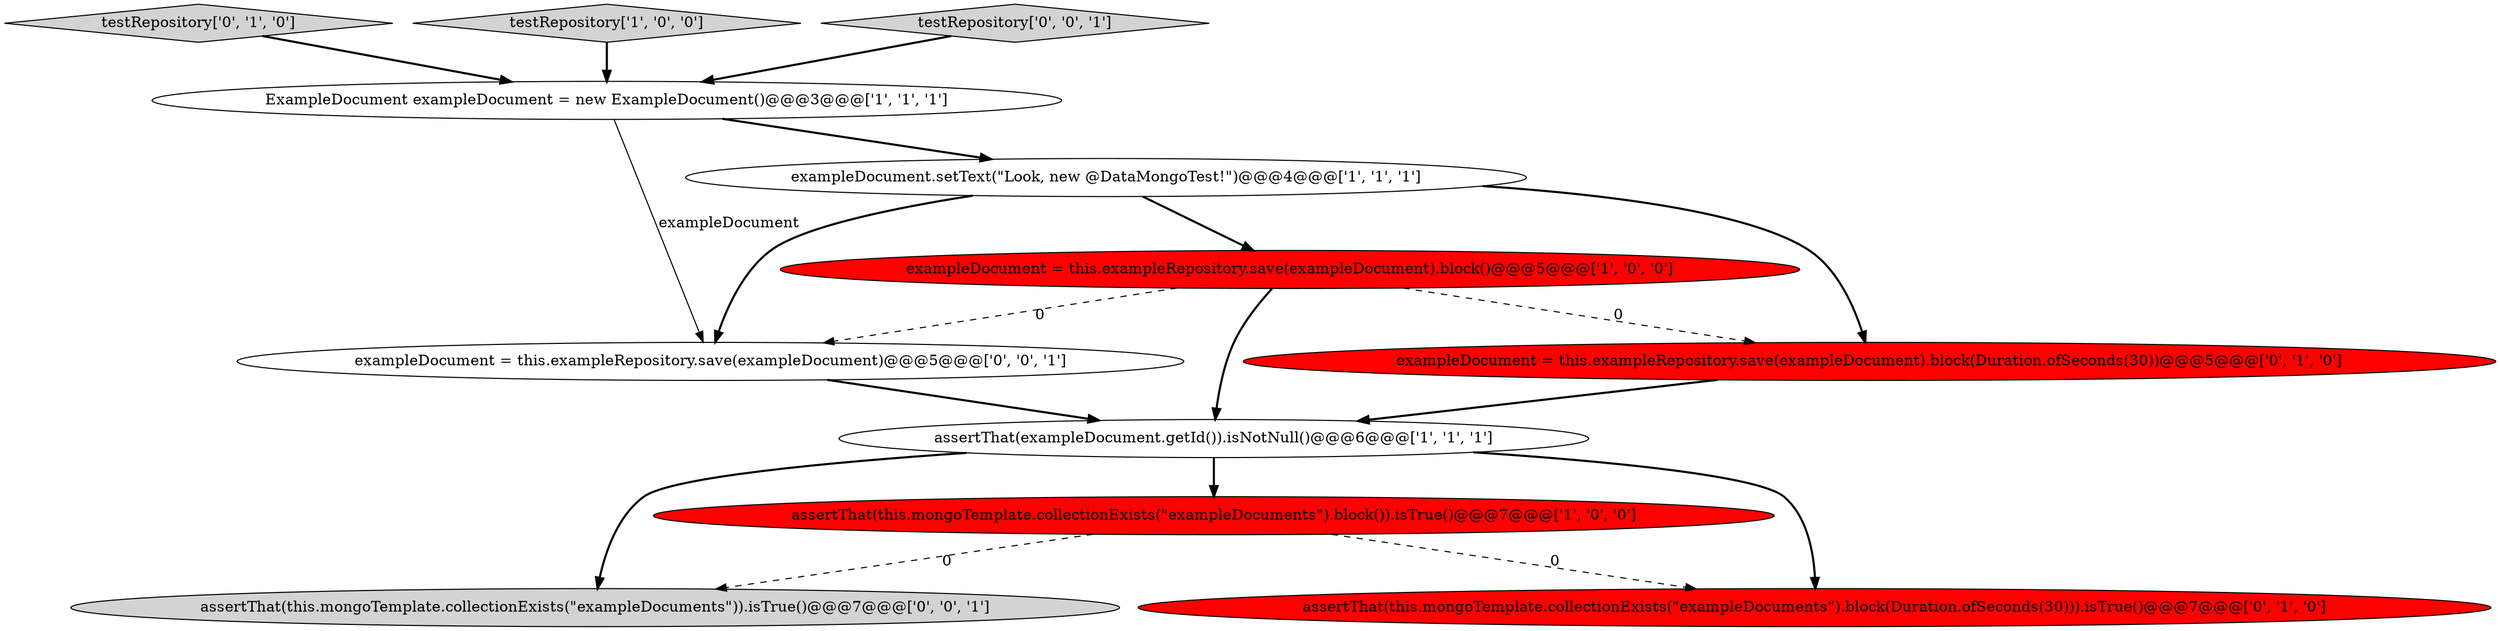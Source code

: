 digraph {
11 [style = filled, label = "assertThat(this.mongoTemplate.collectionExists(\"exampleDocuments\")).isTrue()@@@7@@@['0', '0', '1']", fillcolor = lightgray, shape = ellipse image = "AAA0AAABBB3BBB"];
2 [style = filled, label = "assertThat(this.mongoTemplate.collectionExists(\"exampleDocuments\").block()).isTrue()@@@7@@@['1', '0', '0']", fillcolor = red, shape = ellipse image = "AAA1AAABBB1BBB"];
6 [style = filled, label = "exampleDocument = this.exampleRepository.save(exampleDocument).block(Duration.ofSeconds(30))@@@5@@@['0', '1', '0']", fillcolor = red, shape = ellipse image = "AAA1AAABBB2BBB"];
7 [style = filled, label = "testRepository['0', '1', '0']", fillcolor = lightgray, shape = diamond image = "AAA0AAABBB2BBB"];
10 [style = filled, label = "exampleDocument = this.exampleRepository.save(exampleDocument)@@@5@@@['0', '0', '1']", fillcolor = white, shape = ellipse image = "AAA0AAABBB3BBB"];
0 [style = filled, label = "exampleDocument = this.exampleRepository.save(exampleDocument).block()@@@5@@@['1', '0', '0']", fillcolor = red, shape = ellipse image = "AAA1AAABBB1BBB"];
3 [style = filled, label = "testRepository['1', '0', '0']", fillcolor = lightgray, shape = diamond image = "AAA0AAABBB1BBB"];
8 [style = filled, label = "assertThat(this.mongoTemplate.collectionExists(\"exampleDocuments\").block(Duration.ofSeconds(30))).isTrue()@@@7@@@['0', '1', '0']", fillcolor = red, shape = ellipse image = "AAA1AAABBB2BBB"];
4 [style = filled, label = "assertThat(exampleDocument.getId()).isNotNull()@@@6@@@['1', '1', '1']", fillcolor = white, shape = ellipse image = "AAA0AAABBB1BBB"];
5 [style = filled, label = "ExampleDocument exampleDocument = new ExampleDocument()@@@3@@@['1', '1', '1']", fillcolor = white, shape = ellipse image = "AAA0AAABBB1BBB"];
1 [style = filled, label = "exampleDocument.setText(\"Look, new @DataMongoTest!\")@@@4@@@['1', '1', '1']", fillcolor = white, shape = ellipse image = "AAA0AAABBB1BBB"];
9 [style = filled, label = "testRepository['0', '0', '1']", fillcolor = lightgray, shape = diamond image = "AAA0AAABBB3BBB"];
9->5 [style = bold, label=""];
4->8 [style = bold, label=""];
5->1 [style = bold, label=""];
6->4 [style = bold, label=""];
2->11 [style = dashed, label="0"];
3->5 [style = bold, label=""];
7->5 [style = bold, label=""];
1->6 [style = bold, label=""];
1->0 [style = bold, label=""];
4->2 [style = bold, label=""];
4->11 [style = bold, label=""];
1->10 [style = bold, label=""];
0->4 [style = bold, label=""];
2->8 [style = dashed, label="0"];
0->10 [style = dashed, label="0"];
5->10 [style = solid, label="exampleDocument"];
0->6 [style = dashed, label="0"];
10->4 [style = bold, label=""];
}
